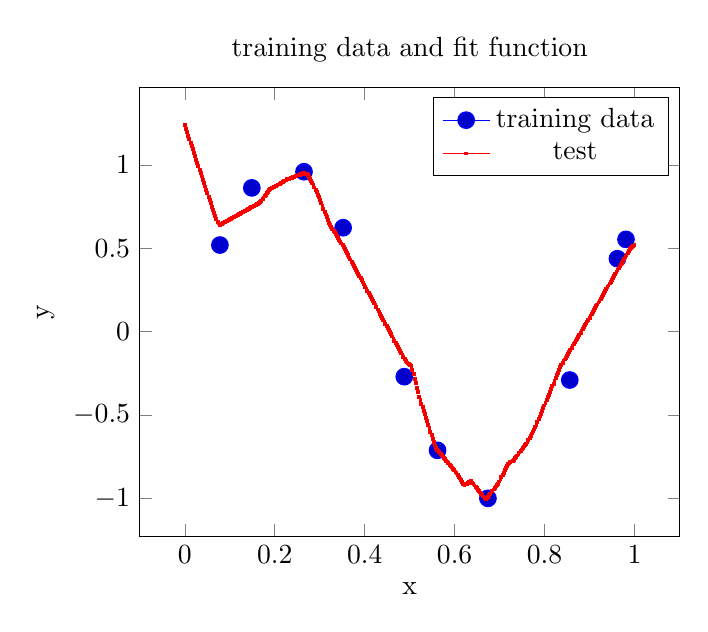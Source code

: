 \begin{tikzpicture}[]
\begin{axis}[ylabel = {y}, title = {training data and fit function}, xlabel = {x}]\addplot+[draw=none, mark size = {3}] coordinates {
(0.078, 0.52)
(0.149, 0.863)
(0.265, 0.96)
(0.352, 0.624)
(0.488, -0.27)
(0.562, -0.712)
(0.674, -1.0)
(0.856, -0.29)
(0.962, 0.438)
(0.981, 0.554)
};
\addlegendentry{training data}
\addplot+[draw=none, mark size = {0.5}] coordinates {
(0.0, 1.239)
(0.003, 1.218)
(0.005, 1.198)
(0.008, 1.177)
(0.01, 1.156)
(0.013, 1.135)
(0.015, 1.115)
(0.018, 1.094)
(0.02, 1.073)
(0.023, 1.053)
(0.025, 1.032)
(0.028, 1.012)
(0.03, 0.992)
(0.033, 0.972)
(0.035, 0.951)
(0.038, 0.931)
(0.04, 0.911)
(0.043, 0.891)
(0.045, 0.871)
(0.048, 0.85)
(0.05, 0.83)
(0.053, 0.81)
(0.055, 0.79)
(0.058, 0.77)
(0.06, 0.75)
(0.063, 0.729)
(0.065, 0.71)
(0.068, 0.693)
(0.07, 0.676)
(0.073, 0.66)
(0.075, 0.649)
(0.078, 0.641)
(0.08, 0.643)
(0.083, 0.647)
(0.085, 0.651)
(0.088, 0.655)
(0.09, 0.659)
(0.093, 0.662)
(0.095, 0.666)
(0.098, 0.67)
(0.1, 0.674)
(0.103, 0.677)
(0.105, 0.681)
(0.108, 0.685)
(0.11, 0.689)
(0.113, 0.693)
(0.115, 0.696)
(0.118, 0.7)
(0.12, 0.704)
(0.123, 0.708)
(0.125, 0.712)
(0.128, 0.715)
(0.13, 0.719)
(0.133, 0.723)
(0.135, 0.727)
(0.138, 0.731)
(0.14, 0.734)
(0.143, 0.738)
(0.145, 0.742)
(0.148, 0.746)
(0.15, 0.749)
(0.153, 0.753)
(0.155, 0.757)
(0.158, 0.761)
(0.16, 0.765)
(0.163, 0.768)
(0.165, 0.772)
(0.168, 0.776)
(0.17, 0.785)
(0.173, 0.794)
(0.175, 0.803)
(0.178, 0.812)
(0.18, 0.821)
(0.183, 0.83)
(0.185, 0.839)
(0.188, 0.848)
(0.19, 0.856)
(0.193, 0.86)
(0.195, 0.864)
(0.198, 0.867)
(0.201, 0.871)
(0.203, 0.875)
(0.206, 0.879)
(0.208, 0.883)
(0.211, 0.887)
(0.213, 0.891)
(0.216, 0.895)
(0.218, 0.899)
(0.221, 0.903)
(0.223, 0.907)
(0.226, 0.911)
(0.228, 0.914)
(0.231, 0.916)
(0.233, 0.919)
(0.236, 0.922)
(0.238, 0.924)
(0.241, 0.927)
(0.243, 0.929)
(0.246, 0.932)
(0.248, 0.934)
(0.251, 0.937)
(0.253, 0.94)
(0.256, 0.942)
(0.258, 0.945)
(0.261, 0.947)
(0.263, 0.95)
(0.266, 0.951)
(0.268, 0.948)
(0.271, 0.945)
(0.273, 0.942)
(0.276, 0.93)
(0.278, 0.917)
(0.281, 0.905)
(0.283, 0.892)
(0.286, 0.879)
(0.288, 0.865)
(0.291, 0.85)
(0.293, 0.836)
(0.296, 0.822)
(0.298, 0.807)
(0.301, 0.789)
(0.303, 0.771)
(0.306, 0.753)
(0.308, 0.736)
(0.311, 0.719)
(0.313, 0.703)
(0.316, 0.686)
(0.318, 0.67)
(0.321, 0.653)
(0.323, 0.638)
(0.326, 0.627)
(0.328, 0.617)
(0.331, 0.606)
(0.333, 0.596)
(0.336, 0.585)
(0.338, 0.574)
(0.341, 0.563)
(0.343, 0.552)
(0.346, 0.541)
(0.348, 0.529)
(0.351, 0.518)
(0.353, 0.507)
(0.356, 0.495)
(0.358, 0.483)
(0.361, 0.47)
(0.363, 0.458)
(0.366, 0.445)
(0.368, 0.433)
(0.371, 0.42)
(0.373, 0.408)
(0.376, 0.395)
(0.378, 0.383)
(0.381, 0.37)
(0.383, 0.358)
(0.386, 0.345)
(0.388, 0.333)
(0.391, 0.32)
(0.393, 0.308)
(0.396, 0.295)
(0.398, 0.283)
(0.401, 0.27)
(0.404, 0.258)
(0.406, 0.246)
(0.409, 0.233)
(0.411, 0.221)
(0.414, 0.208)
(0.416, 0.196)
(0.419, 0.183)
(0.421, 0.171)
(0.424, 0.158)
(0.426, 0.146)
(0.429, 0.133)
(0.431, 0.121)
(0.434, 0.108)
(0.436, 0.096)
(0.439, 0.083)
(0.441, 0.071)
(0.444, 0.058)
(0.446, 0.046)
(0.449, 0.033)
(0.451, 0.021)
(0.454, 0.008)
(0.456, -0.004)
(0.459, -0.016)
(0.461, -0.029)
(0.464, -0.041)
(0.466, -0.054)
(0.469, -0.066)
(0.471, -0.078)
(0.474, -0.091)
(0.476, -0.103)
(0.479, -0.116)
(0.481, -0.128)
(0.484, -0.14)
(0.486, -0.153)
(0.489, -0.165)
(0.491, -0.176)
(0.494, -0.185)
(0.496, -0.191)
(0.499, -0.196)
(0.501, -0.201)
(0.504, -0.206)
(0.506, -0.228)
(0.509, -0.255)
(0.511, -0.282)
(0.514, -0.309)
(0.516, -0.337)
(0.519, -0.364)
(0.521, -0.391)
(0.524, -0.412)
(0.526, -0.433)
(0.529, -0.454)
(0.531, -0.475)
(0.534, -0.496)
(0.536, -0.517)
(0.539, -0.538)
(0.541, -0.559)
(0.544, -0.58)
(0.546, -0.601)
(0.549, -0.622)
(0.551, -0.643)
(0.554, -0.663)
(0.556, -0.683)
(0.559, -0.696)
(0.561, -0.708)
(0.564, -0.716)
(0.566, -0.724)
(0.569, -0.733)
(0.571, -0.741)
(0.574, -0.749)
(0.576, -0.757)
(0.579, -0.766)
(0.581, -0.774)
(0.584, -0.782)
(0.586, -0.79)
(0.589, -0.799)
(0.591, -0.807)
(0.594, -0.815)
(0.596, -0.823)
(0.599, -0.831)
(0.602, -0.84)
(0.604, -0.848)
(0.607, -0.859)
(0.609, -0.87)
(0.612, -0.881)
(0.614, -0.892)
(0.617, -0.903)
(0.619, -0.915)
(0.622, -0.919)
(0.624, -0.915)
(0.627, -0.912)
(0.629, -0.908)
(0.632, -0.904)
(0.634, -0.9)
(0.637, -0.898)
(0.639, -0.907)
(0.642, -0.915)
(0.644, -0.923)
(0.647, -0.932)
(0.649, -0.94)
(0.652, -0.948)
(0.654, -0.956)
(0.657, -0.965)
(0.659, -0.973)
(0.662, -0.981)
(0.664, -0.989)
(0.667, -0.997)
(0.669, -1.003)
(0.672, -0.999)
(0.674, -0.99)
(0.677, -0.981)
(0.679, -0.973)
(0.682, -0.964)
(0.684, -0.955)
(0.687, -0.947)
(0.689, -0.938)
(0.692, -0.929)
(0.694, -0.921)
(0.697, -0.912)
(0.699, -0.899)
(0.702, -0.886)
(0.704, -0.872)
(0.707, -0.859)
(0.709, -0.846)
(0.712, -0.832)
(0.714, -0.819)
(0.717, -0.806)
(0.719, -0.792)
(0.722, -0.787)
(0.724, -0.783)
(0.727, -0.779)
(0.729, -0.775)
(0.732, -0.769)
(0.734, -0.76)
(0.737, -0.751)
(0.739, -0.743)
(0.742, -0.734)
(0.744, -0.725)
(0.747, -0.716)
(0.749, -0.707)
(0.752, -0.698)
(0.754, -0.689)
(0.757, -0.68)
(0.759, -0.672)
(0.762, -0.661)
(0.764, -0.649)
(0.767, -0.636)
(0.769, -0.624)
(0.772, -0.611)
(0.774, -0.599)
(0.777, -0.587)
(0.779, -0.574)
(0.782, -0.558)
(0.784, -0.542)
(0.787, -0.526)
(0.789, -0.509)
(0.792, -0.493)
(0.794, -0.476)
(0.797, -0.46)
(0.799, -0.443)
(0.802, -0.427)
(0.805, -0.41)
(0.807, -0.394)
(0.81, -0.378)
(0.812, -0.361)
(0.815, -0.345)
(0.817, -0.328)
(0.82, -0.312)
(0.822, -0.295)
(0.825, -0.279)
(0.827, -0.262)
(0.83, -0.246)
(0.832, -0.229)
(0.835, -0.213)
(0.837, -0.201)
(0.84, -0.19)
(0.842, -0.178)
(0.845, -0.167)
(0.847, -0.156)
(0.85, -0.144)
(0.852, -0.133)
(0.855, -0.122)
(0.857, -0.11)
(0.86, -0.099)
(0.862, -0.087)
(0.865, -0.076)
(0.867, -0.065)
(0.87, -0.053)
(0.872, -0.042)
(0.875, -0.03)
(0.877, -0.019)
(0.88, -0.008)
(0.882, 0.004)
(0.885, 0.015)
(0.887, 0.027)
(0.89, 0.038)
(0.892, 0.049)
(0.895, 0.061)
(0.897, 0.072)
(0.9, 0.084)
(0.902, 0.095)
(0.905, 0.106)
(0.907, 0.118)
(0.91, 0.129)
(0.912, 0.141)
(0.915, 0.152)
(0.917, 0.163)
(0.92, 0.175)
(0.922, 0.186)
(0.925, 0.198)
(0.927, 0.209)
(0.93, 0.22)
(0.932, 0.232)
(0.935, 0.243)
(0.937, 0.255)
(0.94, 0.266)
(0.942, 0.277)
(0.945, 0.289)
(0.947, 0.3)
(0.95, 0.312)
(0.952, 0.323)
(0.955, 0.334)
(0.957, 0.346)
(0.96, 0.357)
(0.962, 0.368)
(0.965, 0.38)
(0.967, 0.391)
(0.97, 0.403)
(0.972, 0.414)
(0.975, 0.425)
(0.977, 0.437)
(0.98, 0.448)
(0.982, 0.46)
(0.985, 0.471)
(0.987, 0.482)
(0.99, 0.494)
(0.992, 0.503)
(0.995, 0.509)
(0.997, 0.515)
(1.0, 0.521)
};
\addlegendentry{test}
\end{axis}

\end{tikzpicture}
